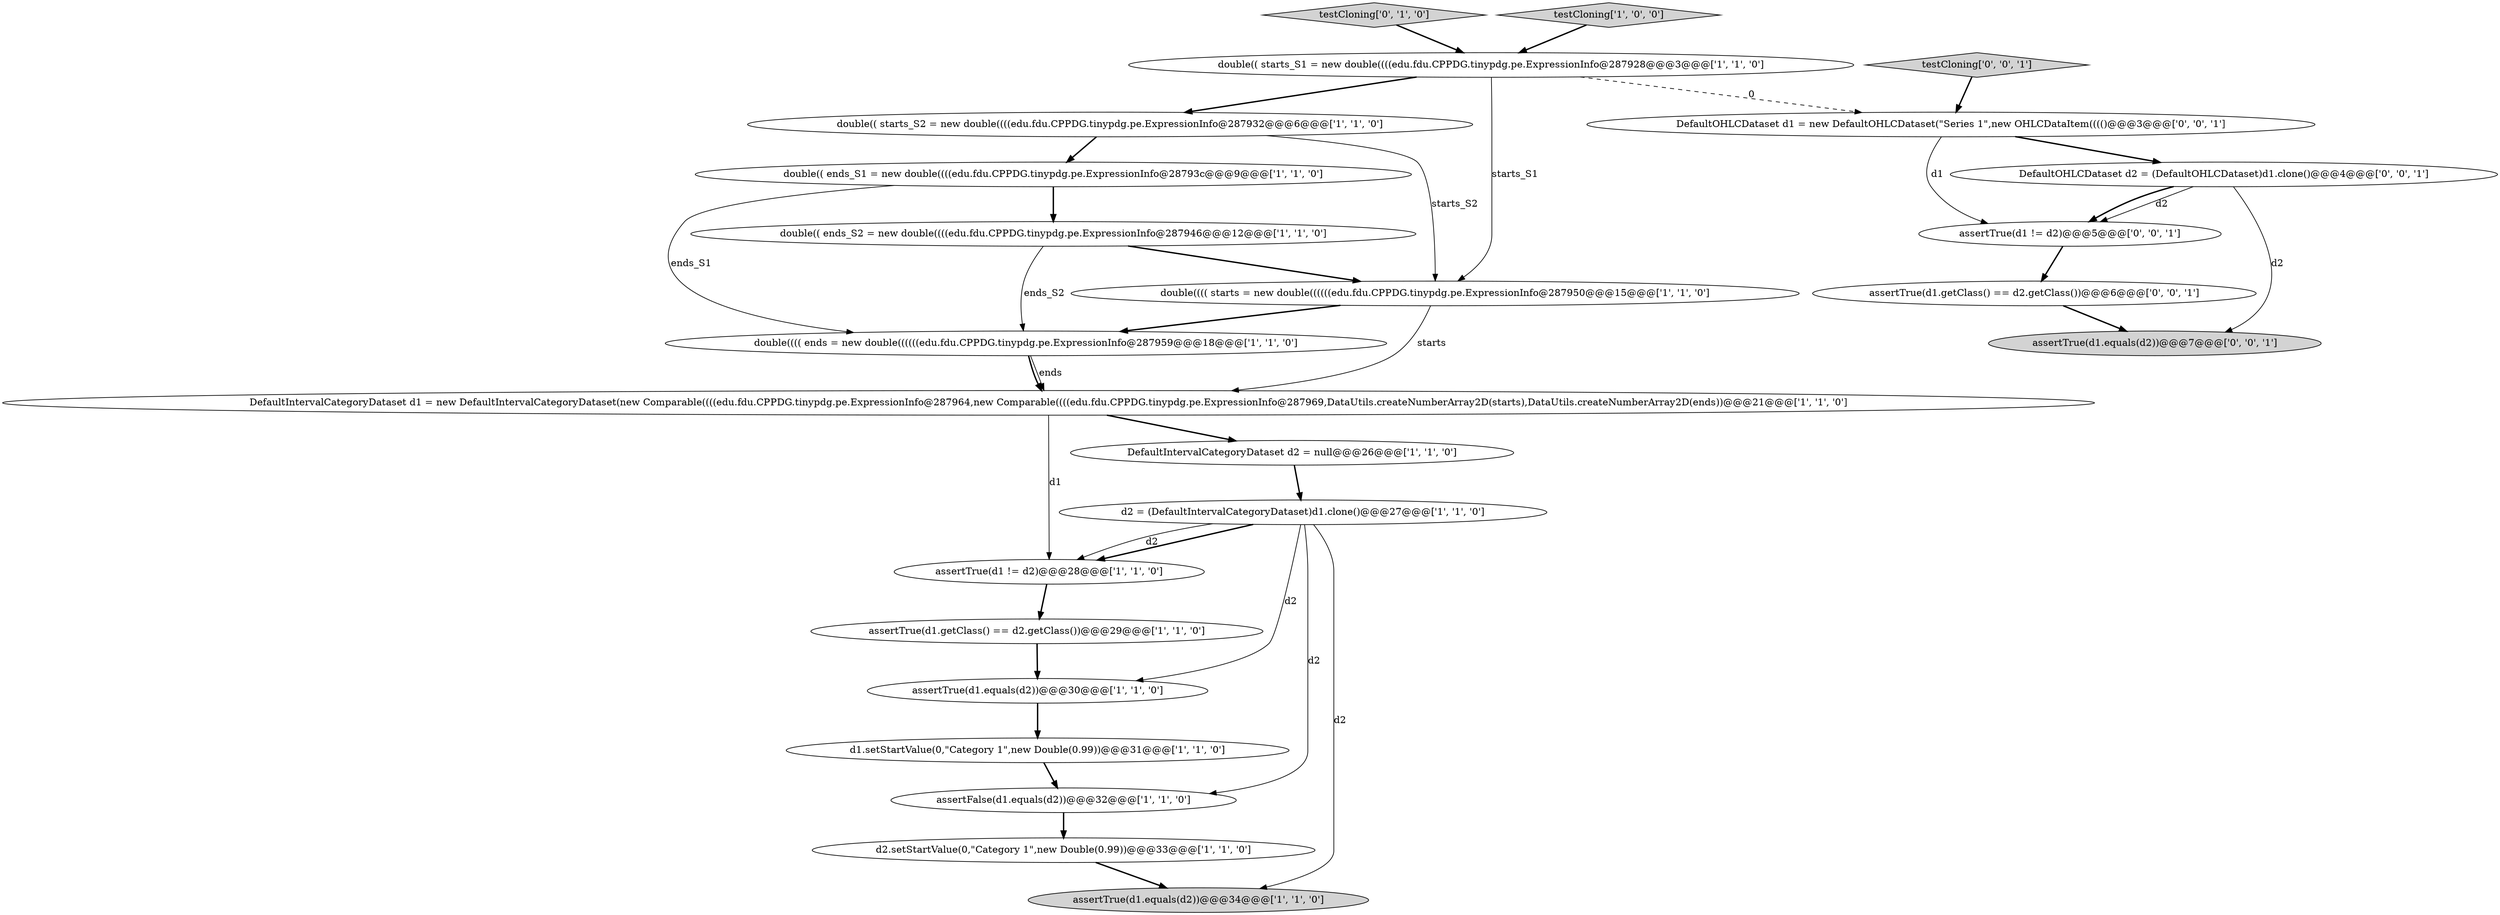 digraph {
4 [style = filled, label = "double(( starts_S1 = new double((((edu.fdu.CPPDG.tinypdg.pe.ExpressionInfo@287928@@@3@@@['1', '1', '0']", fillcolor = white, shape = ellipse image = "AAA0AAABBB1BBB"];
2 [style = filled, label = "double(( starts_S2 = new double((((edu.fdu.CPPDG.tinypdg.pe.ExpressionInfo@287932@@@6@@@['1', '1', '0']", fillcolor = white, shape = ellipse image = "AAA0AAABBB1BBB"];
16 [style = filled, label = "assertTrue(d1.getClass() == d2.getClass())@@@29@@@['1', '1', '0']", fillcolor = white, shape = ellipse image = "AAA0AAABBB1BBB"];
9 [style = filled, label = "double(( ends_S2 = new double((((edu.fdu.CPPDG.tinypdg.pe.ExpressionInfo@287946@@@12@@@['1', '1', '0']", fillcolor = white, shape = ellipse image = "AAA0AAABBB1BBB"];
10 [style = filled, label = "assertTrue(d1 != d2)@@@28@@@['1', '1', '0']", fillcolor = white, shape = ellipse image = "AAA0AAABBB1BBB"];
21 [style = filled, label = "assertTrue(d1.equals(d2))@@@7@@@['0', '0', '1']", fillcolor = lightgray, shape = ellipse image = "AAA0AAABBB3BBB"];
15 [style = filled, label = "d2 = (DefaultIntervalCategoryDataset)d1.clone()@@@27@@@['1', '1', '0']", fillcolor = white, shape = ellipse image = "AAA0AAABBB1BBB"];
14 [style = filled, label = "assertTrue(d1.equals(d2))@@@30@@@['1', '1', '0']", fillcolor = white, shape = ellipse image = "AAA0AAABBB1BBB"];
1 [style = filled, label = "assertTrue(d1.equals(d2))@@@34@@@['1', '1', '0']", fillcolor = lightgray, shape = ellipse image = "AAA0AAABBB1BBB"];
17 [style = filled, label = "testCloning['0', '1', '0']", fillcolor = lightgray, shape = diamond image = "AAA0AAABBB2BBB"];
12 [style = filled, label = "double(( ends_S1 = new double((((edu.fdu.CPPDG.tinypdg.pe.ExpressionInfo@28793c@@@9@@@['1', '1', '0']", fillcolor = white, shape = ellipse image = "AAA0AAABBB1BBB"];
22 [style = filled, label = "assertTrue(d1.getClass() == d2.getClass())@@@6@@@['0', '0', '1']", fillcolor = white, shape = ellipse image = "AAA0AAABBB3BBB"];
8 [style = filled, label = "d2.setStartValue(0,\"Category 1\",new Double(0.99))@@@33@@@['1', '1', '0']", fillcolor = white, shape = ellipse image = "AAA0AAABBB1BBB"];
20 [style = filled, label = "DefaultOHLCDataset d2 = (DefaultOHLCDataset)d1.clone()@@@4@@@['0', '0', '1']", fillcolor = white, shape = ellipse image = "AAA0AAABBB3BBB"];
18 [style = filled, label = "testCloning['0', '0', '1']", fillcolor = lightgray, shape = diamond image = "AAA0AAABBB3BBB"];
11 [style = filled, label = "DefaultIntervalCategoryDataset d2 = null@@@26@@@['1', '1', '0']", fillcolor = white, shape = ellipse image = "AAA0AAABBB1BBB"];
6 [style = filled, label = "double(((( starts = new double((((((edu.fdu.CPPDG.tinypdg.pe.ExpressionInfo@287950@@@15@@@['1', '1', '0']", fillcolor = white, shape = ellipse image = "AAA0AAABBB1BBB"];
7 [style = filled, label = "assertFalse(d1.equals(d2))@@@32@@@['1', '1', '0']", fillcolor = white, shape = ellipse image = "AAA0AAABBB1BBB"];
19 [style = filled, label = "assertTrue(d1 != d2)@@@5@@@['0', '0', '1']", fillcolor = white, shape = ellipse image = "AAA0AAABBB3BBB"];
13 [style = filled, label = "DefaultIntervalCategoryDataset d1 = new DefaultIntervalCategoryDataset(new Comparable((((edu.fdu.CPPDG.tinypdg.pe.ExpressionInfo@287964,new Comparable((((edu.fdu.CPPDG.tinypdg.pe.ExpressionInfo@287969,DataUtils.createNumberArray2D(starts),DataUtils.createNumberArray2D(ends))@@@21@@@['1', '1', '0']", fillcolor = white, shape = ellipse image = "AAA0AAABBB1BBB"];
3 [style = filled, label = "d1.setStartValue(0,\"Category 1\",new Double(0.99))@@@31@@@['1', '1', '0']", fillcolor = white, shape = ellipse image = "AAA0AAABBB1BBB"];
23 [style = filled, label = "DefaultOHLCDataset d1 = new DefaultOHLCDataset(\"Series 1\",new OHLCDataItem(((()@@@3@@@['0', '0', '1']", fillcolor = white, shape = ellipse image = "AAA0AAABBB3BBB"];
5 [style = filled, label = "double(((( ends = new double((((((edu.fdu.CPPDG.tinypdg.pe.ExpressionInfo@287959@@@18@@@['1', '1', '0']", fillcolor = white, shape = ellipse image = "AAA0AAABBB1BBB"];
0 [style = filled, label = "testCloning['1', '0', '0']", fillcolor = lightgray, shape = diamond image = "AAA0AAABBB1BBB"];
10->16 [style = bold, label=""];
15->14 [style = solid, label="d2"];
4->23 [style = dashed, label="0"];
7->8 [style = bold, label=""];
0->4 [style = bold, label=""];
20->21 [style = solid, label="d2"];
14->3 [style = bold, label=""];
6->13 [style = solid, label="starts"];
15->1 [style = solid, label="d2"];
9->5 [style = solid, label="ends_S2"];
19->22 [style = bold, label=""];
11->15 [style = bold, label=""];
3->7 [style = bold, label=""];
20->19 [style = solid, label="d2"];
5->13 [style = bold, label=""];
4->2 [style = bold, label=""];
20->19 [style = bold, label=""];
9->6 [style = bold, label=""];
8->1 [style = bold, label=""];
12->9 [style = bold, label=""];
17->4 [style = bold, label=""];
2->6 [style = solid, label="starts_S2"];
13->11 [style = bold, label=""];
23->20 [style = bold, label=""];
4->6 [style = solid, label="starts_S1"];
16->14 [style = bold, label=""];
6->5 [style = bold, label=""];
15->7 [style = solid, label="d2"];
23->19 [style = solid, label="d1"];
22->21 [style = bold, label=""];
12->5 [style = solid, label="ends_S1"];
5->13 [style = solid, label="ends"];
15->10 [style = bold, label=""];
15->10 [style = solid, label="d2"];
2->12 [style = bold, label=""];
18->23 [style = bold, label=""];
13->10 [style = solid, label="d1"];
}
